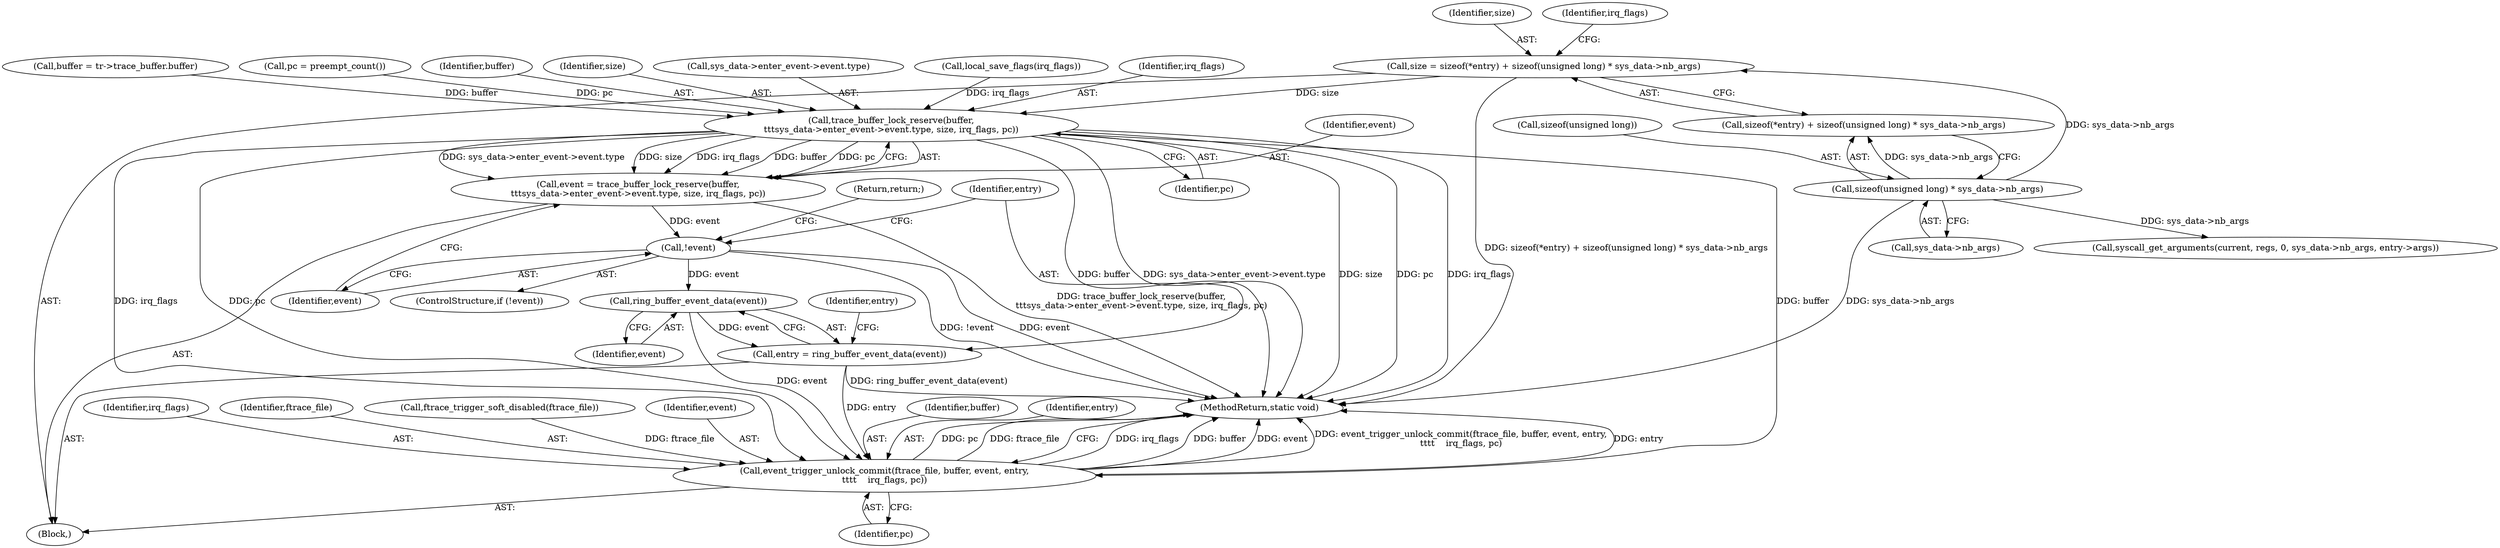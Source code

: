 digraph "0_linux_086ba77a6db00ed858ff07451bedee197df868c9@API" {
"1000153" [label="(Call,size = sizeof(*entry) + sizeof(unsigned long) * sys_data->nb_args)"];
"1000159" [label="(Call,sizeof(unsigned long) * sys_data->nb_args)"];
"1000179" [label="(Call,trace_buffer_lock_reserve(buffer,\n\t\t\tsys_data->enter_event->event.type, size, irq_flags, pc))"];
"1000177" [label="(Call,event = trace_buffer_lock_reserve(buffer,\n\t\t\tsys_data->enter_event->event.type, size, irq_flags, pc))"];
"1000192" [label="(Call,!event)"];
"1000197" [label="(Call,ring_buffer_event_data(event))"];
"1000195" [label="(Call,entry = ring_buffer_event_data(event))"];
"1000214" [label="(Call,event_trigger_unlock_commit(ftrace_file, buffer, event, entry,\n\t\t\t\t    irq_flags, pc))"];
"1000160" [label="(Call,sizeof(unsigned long))"];
"1000193" [label="(Identifier,event)"];
"1000195" [label="(Call,entry = ring_buffer_event_data(event))"];
"1000204" [label="(Call,syscall_get_arguments(current, regs, 0, sys_data->nb_args, entry->args))"];
"1000153" [label="(Call,size = sizeof(*entry) + sizeof(unsigned long) * sys_data->nb_args)"];
"1000179" [label="(Call,trace_buffer_lock_reserve(buffer,\n\t\t\tsys_data->enter_event->event.type, size, irq_flags, pc))"];
"1000216" [label="(Identifier,buffer)"];
"1000178" [label="(Identifier,event)"];
"1000201" [label="(Identifier,entry)"];
"1000177" [label="(Call,event = trace_buffer_lock_reserve(buffer,\n\t\t\tsys_data->enter_event->event.type, size, irq_flags, pc))"];
"1000218" [label="(Identifier,entry)"];
"1000105" [label="(Block,)"];
"1000221" [label="(MethodReturn,static void)"];
"1000180" [label="(Identifier,buffer)"];
"1000162" [label="(Call,sys_data->nb_args)"];
"1000196" [label="(Identifier,entry)"];
"1000194" [label="(Return,return;)"];
"1000219" [label="(Identifier,irq_flags)"];
"1000220" [label="(Identifier,pc)"];
"1000198" [label="(Identifier,event)"];
"1000215" [label="(Identifier,ftrace_file)"];
"1000190" [label="(Identifier,pc)"];
"1000214" [label="(Call,event_trigger_unlock_commit(ftrace_file, buffer, event, entry,\n\t\t\t\t    irq_flags, pc))"];
"1000188" [label="(Identifier,size)"];
"1000181" [label="(Call,sys_data->enter_event->event.type)"];
"1000197" [label="(Call,ring_buffer_event_data(event))"];
"1000159" [label="(Call,sizeof(unsigned long) * sys_data->nb_args)"];
"1000142" [label="(Call,ftrace_trigger_soft_disabled(ftrace_file))"];
"1000217" [label="(Identifier,event)"];
"1000154" [label="(Identifier,size)"];
"1000155" [label="(Call,sizeof(*entry) + sizeof(unsigned long) * sys_data->nb_args)"];
"1000166" [label="(Identifier,irq_flags)"];
"1000165" [label="(Call,local_save_flags(irq_flags))"];
"1000189" [label="(Identifier,irq_flags)"];
"1000191" [label="(ControlStructure,if (!event))"];
"1000170" [label="(Call,buffer = tr->trace_buffer.buffer)"];
"1000167" [label="(Call,pc = preempt_count())"];
"1000192" [label="(Call,!event)"];
"1000153" -> "1000105"  [label="AST: "];
"1000153" -> "1000155"  [label="CFG: "];
"1000154" -> "1000153"  [label="AST: "];
"1000155" -> "1000153"  [label="AST: "];
"1000166" -> "1000153"  [label="CFG: "];
"1000153" -> "1000221"  [label="DDG: sizeof(*entry) + sizeof(unsigned long) * sys_data->nb_args"];
"1000159" -> "1000153"  [label="DDG: sys_data->nb_args"];
"1000153" -> "1000179"  [label="DDG: size"];
"1000159" -> "1000155"  [label="AST: "];
"1000159" -> "1000162"  [label="CFG: "];
"1000160" -> "1000159"  [label="AST: "];
"1000162" -> "1000159"  [label="AST: "];
"1000155" -> "1000159"  [label="CFG: "];
"1000159" -> "1000221"  [label="DDG: sys_data->nb_args"];
"1000159" -> "1000155"  [label="DDG: sys_data->nb_args"];
"1000159" -> "1000204"  [label="DDG: sys_data->nb_args"];
"1000179" -> "1000177"  [label="AST: "];
"1000179" -> "1000190"  [label="CFG: "];
"1000180" -> "1000179"  [label="AST: "];
"1000181" -> "1000179"  [label="AST: "];
"1000188" -> "1000179"  [label="AST: "];
"1000189" -> "1000179"  [label="AST: "];
"1000190" -> "1000179"  [label="AST: "];
"1000177" -> "1000179"  [label="CFG: "];
"1000179" -> "1000221"  [label="DDG: sys_data->enter_event->event.type"];
"1000179" -> "1000221"  [label="DDG: size"];
"1000179" -> "1000221"  [label="DDG: pc"];
"1000179" -> "1000221"  [label="DDG: irq_flags"];
"1000179" -> "1000221"  [label="DDG: buffer"];
"1000179" -> "1000177"  [label="DDG: sys_data->enter_event->event.type"];
"1000179" -> "1000177"  [label="DDG: size"];
"1000179" -> "1000177"  [label="DDG: irq_flags"];
"1000179" -> "1000177"  [label="DDG: buffer"];
"1000179" -> "1000177"  [label="DDG: pc"];
"1000170" -> "1000179"  [label="DDG: buffer"];
"1000165" -> "1000179"  [label="DDG: irq_flags"];
"1000167" -> "1000179"  [label="DDG: pc"];
"1000179" -> "1000214"  [label="DDG: buffer"];
"1000179" -> "1000214"  [label="DDG: irq_flags"];
"1000179" -> "1000214"  [label="DDG: pc"];
"1000177" -> "1000105"  [label="AST: "];
"1000178" -> "1000177"  [label="AST: "];
"1000193" -> "1000177"  [label="CFG: "];
"1000177" -> "1000221"  [label="DDG: trace_buffer_lock_reserve(buffer,\n\t\t\tsys_data->enter_event->event.type, size, irq_flags, pc)"];
"1000177" -> "1000192"  [label="DDG: event"];
"1000192" -> "1000191"  [label="AST: "];
"1000192" -> "1000193"  [label="CFG: "];
"1000193" -> "1000192"  [label="AST: "];
"1000194" -> "1000192"  [label="CFG: "];
"1000196" -> "1000192"  [label="CFG: "];
"1000192" -> "1000221"  [label="DDG: event"];
"1000192" -> "1000221"  [label="DDG: !event"];
"1000192" -> "1000197"  [label="DDG: event"];
"1000197" -> "1000195"  [label="AST: "];
"1000197" -> "1000198"  [label="CFG: "];
"1000198" -> "1000197"  [label="AST: "];
"1000195" -> "1000197"  [label="CFG: "];
"1000197" -> "1000195"  [label="DDG: event"];
"1000197" -> "1000214"  [label="DDG: event"];
"1000195" -> "1000105"  [label="AST: "];
"1000196" -> "1000195"  [label="AST: "];
"1000201" -> "1000195"  [label="CFG: "];
"1000195" -> "1000221"  [label="DDG: ring_buffer_event_data(event)"];
"1000195" -> "1000214"  [label="DDG: entry"];
"1000214" -> "1000105"  [label="AST: "];
"1000214" -> "1000220"  [label="CFG: "];
"1000215" -> "1000214"  [label="AST: "];
"1000216" -> "1000214"  [label="AST: "];
"1000217" -> "1000214"  [label="AST: "];
"1000218" -> "1000214"  [label="AST: "];
"1000219" -> "1000214"  [label="AST: "];
"1000220" -> "1000214"  [label="AST: "];
"1000221" -> "1000214"  [label="CFG: "];
"1000214" -> "1000221"  [label="DDG: irq_flags"];
"1000214" -> "1000221"  [label="DDG: buffer"];
"1000214" -> "1000221"  [label="DDG: event"];
"1000214" -> "1000221"  [label="DDG: event_trigger_unlock_commit(ftrace_file, buffer, event, entry,\n\t\t\t\t    irq_flags, pc)"];
"1000214" -> "1000221"  [label="DDG: entry"];
"1000214" -> "1000221"  [label="DDG: pc"];
"1000214" -> "1000221"  [label="DDG: ftrace_file"];
"1000142" -> "1000214"  [label="DDG: ftrace_file"];
}
